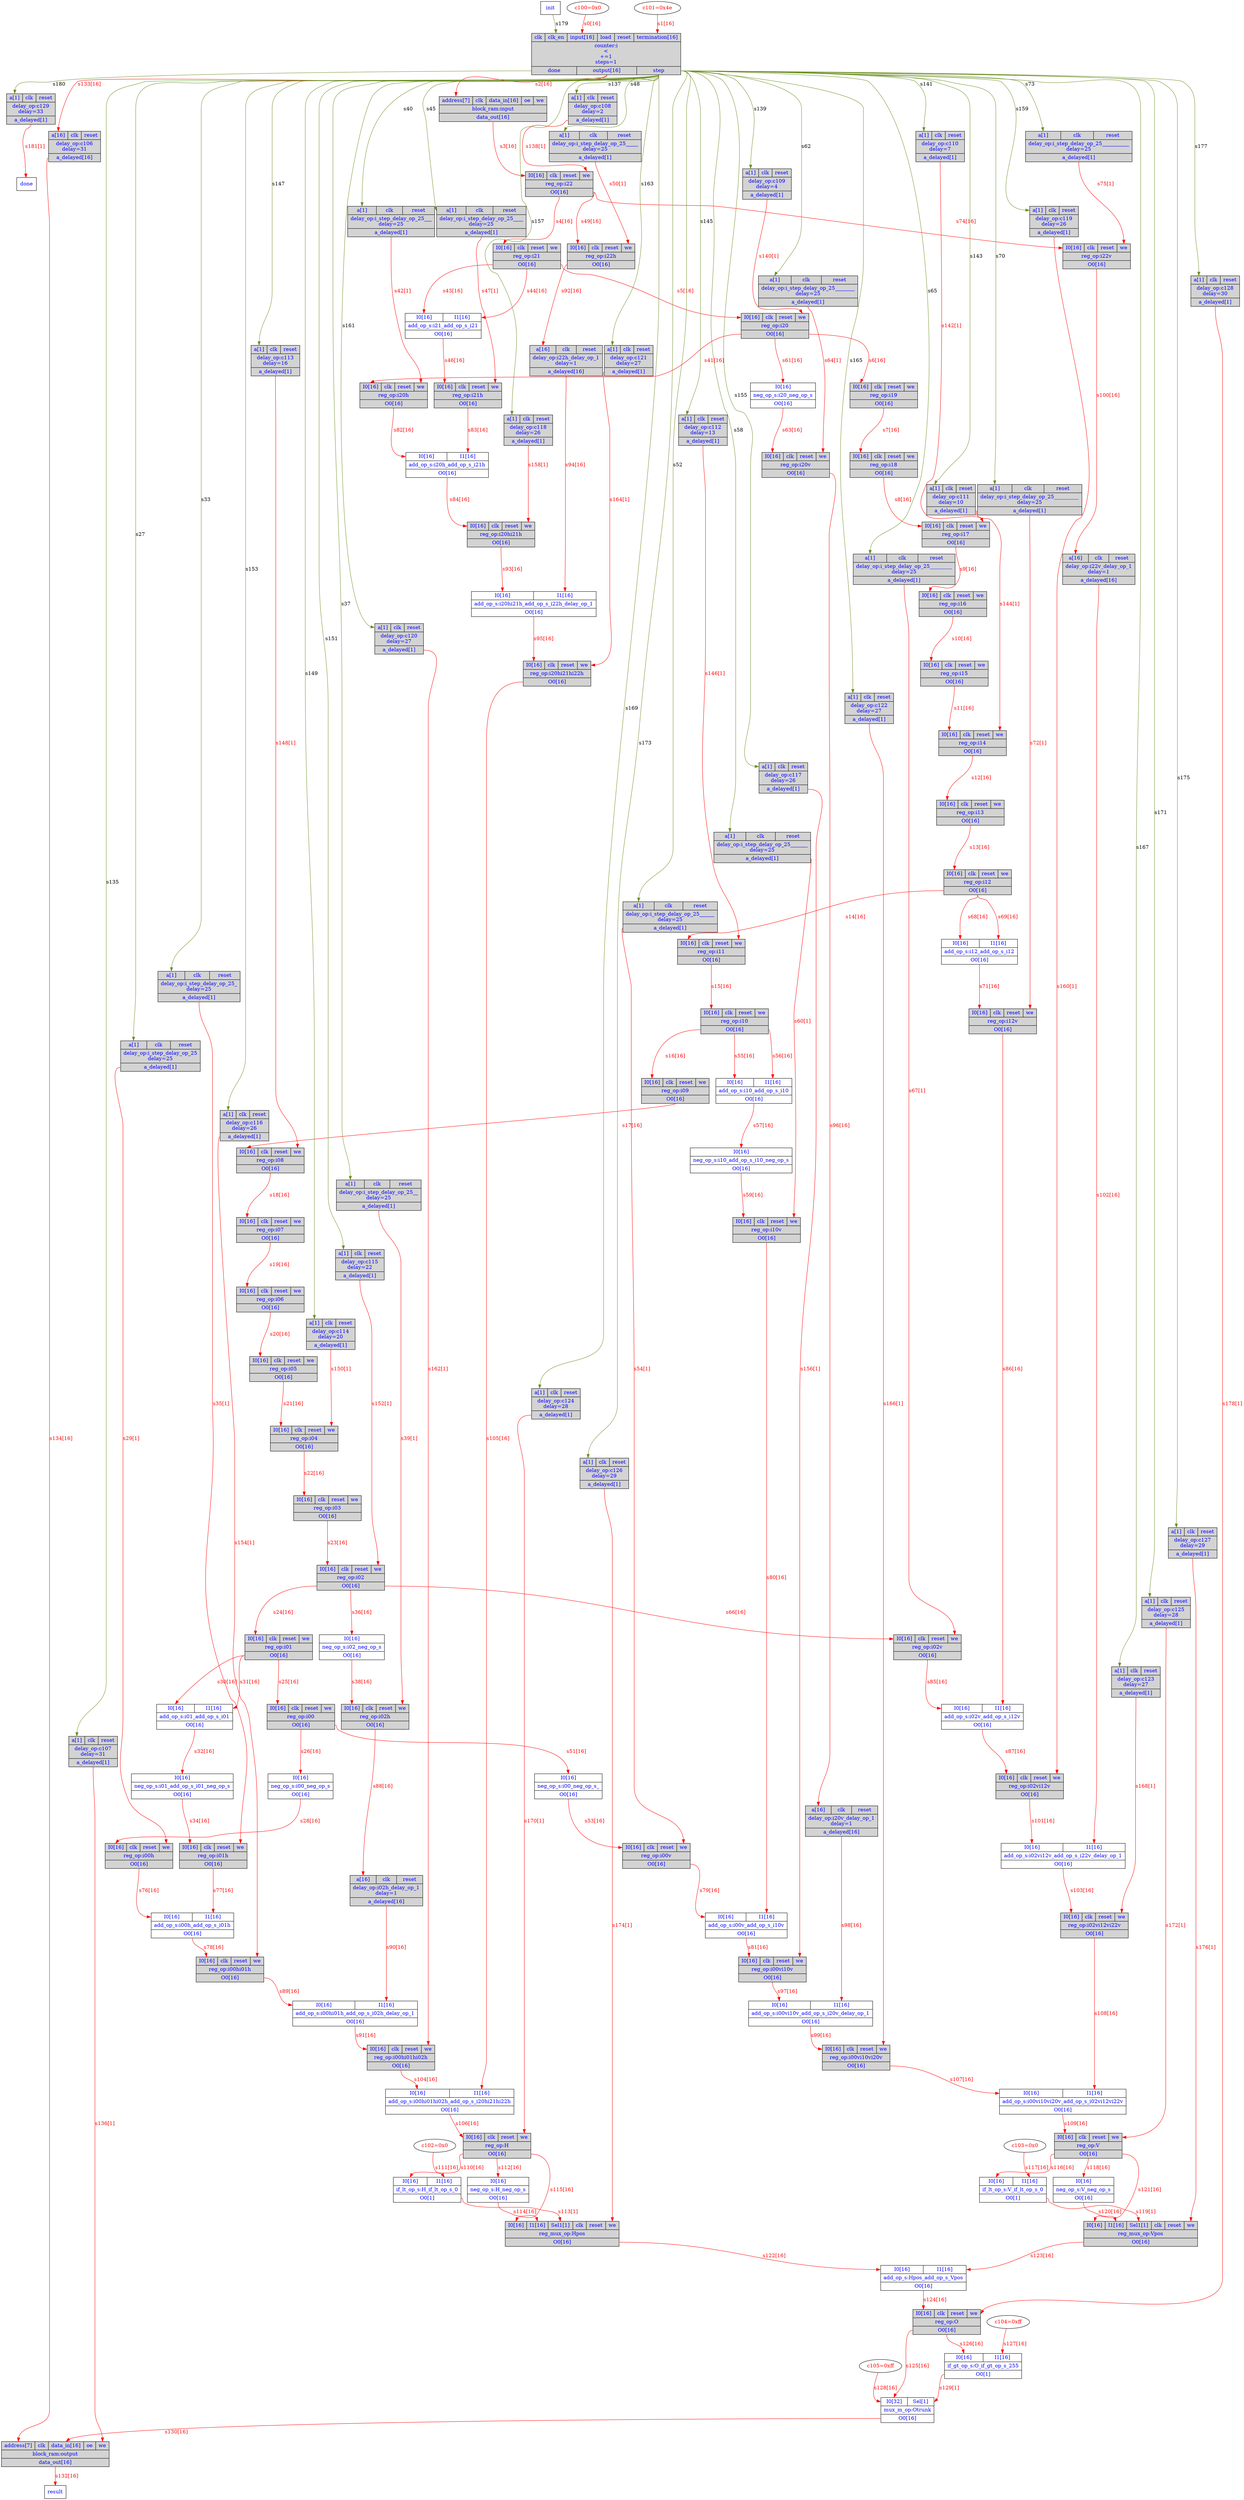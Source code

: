 digraph sobel_alt {
	// Components (Nodes)
	"result" [shape=msquare fontcolor=blue label="result"];
	"c100" [fontcolor=red label="c100=0x0"];
	"i21h" [shape=record, fontcolor=blue, style="filled", fillcolor="lightgray", label="{{<I0>I0[16]|<clk>clk|<reset>reset|<we>we}|reg_op:i21h|{<O0>O0[16]}}"];
	"H_if_lt_op_s_0" [shape=record, fontcolor=blue, label="{{<I0>I0[16]|<I1>I1[16]}|if_lt_op_s:H_if_lt_op_s_0|{<O0>O0[1]}}"];
	"i18" [shape=record, fontcolor=blue, style="filled", fillcolor="lightgray", label="{{<I0>I0[16]|<clk>clk|<reset>reset|<we>we}|reg_op:i18|{<O0>O0[16]}}"];
	"i22v_delay_op_1" [shape=record, fontcolor=blue, style="filled", fillcolor="lightgray", label="{{<a>a[16]|<clk>clk|<reset>reset}|delay_op:i22v_delay_op_1\ndelay=1|{<a_delayed>a_delayed[16]}}"];
	"c119" [shape=record, fontcolor=blue, style="filled", fillcolor="lightgray", label="{{<a>a[1]|<clk>clk|<reset>reset}|delay_op:c119\ndelay=26|{<a_delayed>a_delayed[1]}}"];
	"c104" [fontcolor=red label="c104=0xff"];
	"i00h" [shape=record, fontcolor=blue, style="filled", fillcolor="lightgray", label="{{<I0>I0[16]|<clk>clk|<reset>reset|<we>we}|reg_op:i00h|{<O0>O0[16]}}"];
	"i09" [shape=record, fontcolor=blue, style="filled", fillcolor="lightgray", label="{{<I0>I0[16]|<clk>clk|<reset>reset|<we>we}|reg_op:i09|{<O0>O0[16]}}"];
	"i05" [shape=record, fontcolor=blue, style="filled", fillcolor="lightgray", label="{{<I0>I0[16]|<clk>clk|<reset>reset|<we>we}|reg_op:i05|{<O0>O0[16]}}"];
	"i00_neg_op_s_" [shape=record, fontcolor=blue, label="{{<I0>I0[16]}|neg_op_s:i00_neg_op_s_|{<O0>O0[16]}}"];
	"c123" [shape=record, fontcolor=blue, style="filled", fillcolor="lightgray", label="{{<a>a[1]|<clk>clk|<reset>reset}|delay_op:c123\ndelay=27|{<a_delayed>a_delayed[1]}}"];
	"c121" [shape=record, fontcolor=blue, style="filled", fillcolor="lightgray", label="{{<a>a[1]|<clk>clk|<reset>reset}|delay_op:c121\ndelay=27|{<a_delayed>a_delayed[1]}}"];
	"c125" [shape=record, fontcolor=blue, style="filled", fillcolor="lightgray", label="{{<a>a[1]|<clk>clk|<reset>reset}|delay_op:c125\ndelay=28|{<a_delayed>a_delayed[1]}}"];
	"i02h" [shape=record, fontcolor=blue, style="filled", fillcolor="lightgray", label="{{<I0>I0[16]|<clk>clk|<reset>reset|<we>we}|reg_op:i02h|{<O0>O0[16]}}"];
	"i_step_delay_op_25_______" [shape=record, fontcolor=blue, style="filled", fillcolor="lightgray", label="{{<a>a[1]|<clk>clk|<reset>reset}|delay_op:i_step_delay_op_25_______\ndelay=25|{<a_delayed>a_delayed[1]}}"];
	"i10_add_op_s_i10" [shape=record, fontcolor=blue, label="{{<I0>I0[16]|<I1>I1[16]}|add_op_s:i10_add_op_s_i10|{<O0>O0[16]}}"];
	"i_step_delay_op_25________" [shape=record, fontcolor=blue, style="filled", fillcolor="lightgray", label="{{<a>a[1]|<clk>clk|<reset>reset}|delay_op:i_step_delay_op_25________\ndelay=25|{<a_delayed>a_delayed[1]}}"];
	"i19" [shape=record, fontcolor=blue, style="filled", fillcolor="lightgray", label="{{<I0>I0[16]|<clk>clk|<reset>reset|<we>we}|reg_op:i19|{<O0>O0[16]}}"];
	"i16" [shape=record, fontcolor=blue, style="filled", fillcolor="lightgray", label="{{<I0>I0[16]|<clk>clk|<reset>reset|<we>we}|reg_op:i16|{<O0>O0[16]}}"];
	"i00hi01hi02h_add_op_s_i20hi21hi22h" [shape=record, fontcolor=blue, label="{{<I0>I0[16]|<I1>I1[16]}|add_op_s:i00hi01hi02h_add_op_s_i20hi21hi22h|{<O0>O0[16]}}"];
	"i10v" [shape=record, fontcolor=blue, style="filled", fillcolor="lightgray", label="{{<I0>I0[16]|<clk>clk|<reset>reset|<we>we}|reg_op:i10v|{<O0>O0[16]}}"];
	"c102" [fontcolor=red label="c102=0x0"];
	"c117" [shape=record, fontcolor=blue, style="filled", fillcolor="lightgray", label="{{<a>a[1]|<clk>clk|<reset>reset}|delay_op:c117\ndelay=26|{<a_delayed>a_delayed[1]}}"];
	"i07" [shape=record, fontcolor=blue, style="filled", fillcolor="lightgray", label="{{<I0>I0[16]|<clk>clk|<reset>reset|<we>we}|reg_op:i07|{<O0>O0[16]}}"];
	"c106" [shape=record, fontcolor=blue, style="filled", fillcolor="lightgray", label="{{<a>a[16]|<clk>clk|<reset>reset}|delay_op:c106\ndelay=31|{<a_delayed>a_delayed[16]}}"];
	"i02v" [shape=record, fontcolor=blue, style="filled", fillcolor="lightgray", label="{{<I0>I0[16]|<clk>clk|<reset>reset|<we>we}|reg_op:i02v|{<O0>O0[16]}}"];
	"i22h" [shape=record, fontcolor=blue, style="filled", fillcolor="lightgray", label="{{<I0>I0[16]|<clk>clk|<reset>reset|<we>we}|reg_op:i22h|{<O0>O0[16]}}"];
	"i12v" [shape=record, fontcolor=blue, style="filled", fillcolor="lightgray", label="{{<I0>I0[16]|<clk>clk|<reset>reset|<we>we}|reg_op:i12v|{<O0>O0[16]}}"];
	"i00_neg_op_s" [shape=record, fontcolor=blue, label="{{<I0>I0[16]}|neg_op_s:i00_neg_op_s|{<O0>O0[16]}}"];
	"i22h_delay_op_1" [shape=record, fontcolor=blue, style="filled", fillcolor="lightgray", label="{{<a>a[16]|<clk>clk|<reset>reset}|delay_op:i22h_delay_op_1\ndelay=1|{<a_delayed>a_delayed[16]}}"];
	"i20v_delay_op_1" [shape=record, fontcolor=blue, style="filled", fillcolor="lightgray", label="{{<a>a[16]|<clk>clk|<reset>reset}|delay_op:i20v_delay_op_1\ndelay=1|{<a_delayed>a_delayed[16]}}"];
	"i12" [shape=record, fontcolor=blue, style="filled", fillcolor="lightgray", label="{{<I0>I0[16]|<clk>clk|<reset>reset|<we>we}|reg_op:i12|{<O0>O0[16]}}"];
	"i01h" [shape=record, fontcolor=blue, style="filled", fillcolor="lightgray", label="{{<I0>I0[16]|<clk>clk|<reset>reset|<we>we}|reg_op:i01h|{<O0>O0[16]}}"];
	"O_if_gt_op_s_255" [shape=record, fontcolor=blue, label="{{<I0>I0[16]|<I1>I1[16]}|if_gt_op_s:O_if_gt_op_s_255|{<O0>O0[1]}}"];
	"i03" [shape=record, fontcolor=blue, style="filled", fillcolor="lightgray", label="{{<I0>I0[16]|<clk>clk|<reset>reset|<we>we}|reg_op:i03|{<O0>O0[16]}}"];
	"c111" [shape=record, fontcolor=blue, style="filled", fillcolor="lightgray", label="{{<a>a[1]|<clk>clk|<reset>reset}|delay_op:c111\ndelay=10|{<a_delayed>a_delayed[1]}}"];
	"c126" [shape=record, fontcolor=blue, style="filled", fillcolor="lightgray", label="{{<a>a[1]|<clk>clk|<reset>reset}|delay_op:c126\ndelay=29|{<a_delayed>a_delayed[1]}}"];
	"i02vi12v" [shape=record, fontcolor=blue, style="filled", fillcolor="lightgray", label="{{<I0>I0[16]|<clk>clk|<reset>reset|<we>we}|reg_op:i02vi12v|{<O0>O0[16]}}"];
	"c115" [shape=record, fontcolor=blue, style="filled", fillcolor="lightgray", label="{{<a>a[1]|<clk>clk|<reset>reset}|delay_op:c115\ndelay=22|{<a_delayed>a_delayed[1]}}"];
	"i_step_delay_op_25___" [shape=record, fontcolor=blue, style="filled", fillcolor="lightgray", label="{{<a>a[1]|<clk>clk|<reset>reset}|delay_op:i_step_delay_op_25___\ndelay=25|{<a_delayed>a_delayed[1]}}"];
	"i02_neg_op_s" [shape=record, fontcolor=blue, label="{{<I0>I0[16]}|neg_op_s:i02_neg_op_s|{<O0>O0[16]}}"];
	"i01_add_op_s_i01_neg_op_s" [shape=record, fontcolor=blue, label="{{<I0>I0[16]}|neg_op_s:i01_add_op_s_i01_neg_op_s|{<O0>O0[16]}}"];
	"i_step_delay_op_25____" [shape=record, fontcolor=blue, style="filled", fillcolor="lightgray", label="{{<a>a[1]|<clk>clk|<reset>reset}|delay_op:i_step_delay_op_25____\ndelay=25|{<a_delayed>a_delayed[1]}}"];
	"i00hi01h" [shape=record, fontcolor=blue, style="filled", fillcolor="lightgray", label="{{<I0>I0[16]|<clk>clk|<reset>reset|<we>we}|reg_op:i00hi01h|{<O0>O0[16]}}"];
	"input" [shape=record, fontcolor=blue, style="filled", fillcolor="lightgray", label="{{<address>address[7]|<clk>clk|<data_in>data_in[16]|<oe>oe|<we>we}|block_ram:input|{<data_out>data_out[16]}}"];
	"i21" [shape=record, fontcolor=blue, style="filled", fillcolor="lightgray", label="{{<I0>I0[16]|<clk>clk|<reset>reset|<we>we}|reg_op:i21|{<O0>O0[16]}}"];
	"done" [shape=msquare fontcolor=blue label="done"];
	"H_neg_op_s" [shape=record, fontcolor=blue, label="{{<I0>I0[16]}|neg_op_s:H_neg_op_s|{<O0>O0[16]}}"];
	"V_if_lt_op_s_0" [shape=record, fontcolor=blue, label="{{<I0>I0[16]|<I1>I1[16]}|if_lt_op_s:V_if_lt_op_s_0|{<O0>O0[1]}}"];
	"c109" [shape=record, fontcolor=blue, style="filled", fillcolor="lightgray", label="{{<a>a[1]|<clk>clk|<reset>reset}|delay_op:c109\ndelay=4|{<a_delayed>a_delayed[1]}}"];
	"i13" [shape=record, fontcolor=blue, style="filled", fillcolor="lightgray", label="{{<I0>I0[16]|<clk>clk|<reset>reset|<we>we}|reg_op:i13|{<O0>O0[16]}}"];
	"i10" [shape=record, fontcolor=blue, style="filled", fillcolor="lightgray", label="{{<I0>I0[16]|<clk>clk|<reset>reset|<we>we}|reg_op:i10|{<O0>O0[16]}}"];
	"Vpos" [shape=record, fontcolor=blue, style="filled", fillcolor="lightgray", label="{{<I0>I0[16]|<I1>I1[16]|<Sel1>Sel1[1]|<clk>clk|<reset>reset|<we>we}|reg_mux_op:Vpos|{<O0>O0[16]}}"];
	"c128" [shape=record, fontcolor=blue, style="filled", fillcolor="lightgray", label="{{<a>a[1]|<clk>clk|<reset>reset}|delay_op:c128\ndelay=30|{<a_delayed>a_delayed[1]}}"];
	"c113" [shape=record, fontcolor=blue, style="filled", fillcolor="lightgray", label="{{<a>a[1]|<clk>clk|<reset>reset}|delay_op:c113\ndelay=16|{<a_delayed>a_delayed[1]}}"];
	"i_step_delay_op_25" [shape=record, fontcolor=blue, style="filled", fillcolor="lightgray", label="{{<a>a[1]|<clk>clk|<reset>reset}|delay_op:i_step_delay_op_25\ndelay=25|{<a_delayed>a_delayed[1]}}"];
	"i22v" [shape=record, fontcolor=blue, style="filled", fillcolor="lightgray", label="{{<I0>I0[16]|<clk>clk|<reset>reset|<we>we}|reg_op:i22v|{<O0>O0[16]}}"];
	"i01" [shape=record, fontcolor=blue, style="filled", fillcolor="lightgray", label="{{<I0>I0[16]|<clk>clk|<reset>reset|<we>we}|reg_op:i01|{<O0>O0[16]}}"];
	"i_step_delay_op_25__________" [shape=record, fontcolor=blue, style="filled", fillcolor="lightgray", label="{{<a>a[1]|<clk>clk|<reset>reset}|delay_op:i_step_delay_op_25__________\ndelay=25|{<a_delayed>a_delayed[1]}}"];
	"i15" [shape=record, fontcolor=blue, style="filled", fillcolor="lightgray", label="{{<I0>I0[16]|<clk>clk|<reset>reset|<we>we}|reg_op:i15|{<O0>O0[16]}}"];
	"i20h_add_op_s_i21h" [shape=record, fontcolor=blue, label="{{<I0>I0[16]|<I1>I1[16]}|add_op_s:i20h_add_op_s_i21h|{<O0>O0[16]}}"];
	"i00h_add_op_s_i01h" [shape=record, fontcolor=blue, label="{{<I0>I0[16]|<I1>I1[16]}|add_op_s:i00h_add_op_s_i01h|{<O0>O0[16]}}"];
	"i02h_delay_op_1" [shape=record, fontcolor=blue, style="filled", fillcolor="lightgray", label="{{<a>a[16]|<clk>clk|<reset>reset}|delay_op:i02h_delay_op_1\ndelay=1|{<a_delayed>a_delayed[16]}}"];
	"i_step_delay_op_25_____" [shape=record, fontcolor=blue, style="filled", fillcolor="lightgray", label="{{<a>a[1]|<clk>clk|<reset>reset}|delay_op:i_step_delay_op_25_____\ndelay=25|{<a_delayed>a_delayed[1]}}"];
	"c122" [shape=record, fontcolor=blue, style="filled", fillcolor="lightgray", label="{{<a>a[1]|<clk>clk|<reset>reset}|delay_op:c122\ndelay=27|{<a_delayed>a_delayed[1]}}"];
	"i22" [shape=record, fontcolor=blue, style="filled", fillcolor="lightgray", label="{{<I0>I0[16]|<clk>clk|<reset>reset|<we>we}|reg_op:i22|{<O0>O0[16]}}"];
	"i" [shape=record, fontcolor=blue, style="filled", fillcolor="lightgray", label="{{<clk>clk|<clk_en>clk_en|<input>input[16]|<load>load|<reset>reset|<termination>termination[16]}|counter:i\n\<\n+=1\nsteps=1|{<done>done|<output>output[16]|<step>step}}"];
	"c118" [shape=record, fontcolor=blue, style="filled", fillcolor="lightgray", label="{{<a>a[1]|<clk>clk|<reset>reset}|delay_op:c118\ndelay=26|{<a_delayed>a_delayed[1]}}"];
	"c107" [shape=record, fontcolor=blue, style="filled", fillcolor="lightgray", label="{{<a>a[1]|<clk>clk|<reset>reset}|delay_op:c107\ndelay=31|{<a_delayed>a_delayed[1]}}"];
	"i20h" [shape=record, fontcolor=blue, style="filled", fillcolor="lightgray", label="{{<I0>I0[16]|<clk>clk|<reset>reset|<we>we}|reg_op:i20h|{<O0>O0[16]}}"];
	"c103" [fontcolor=red label="c103=0x0"];
	"i06" [shape=record, fontcolor=blue, style="filled", fillcolor="lightgray", label="{{<I0>I0[16]|<clk>clk|<reset>reset|<we>we}|reg_op:i06|{<O0>O0[16]}}"];
	"output" [shape=record, fontcolor=blue, style="filled", fillcolor="lightgray", label="{{<address>address[7]|<clk>clk|<data_in>data_in[16]|<oe>oe|<we>we}|block_ram:output|{<data_out>data_out[16]}}"];
	"i02vi12v_add_op_s_i22v_delay_op_1" [shape=record, fontcolor=blue, label="{{<I0>I0[16]|<I1>I1[16]}|add_op_s:i02vi12v_add_op_s_i22v_delay_op_1|{<O0>O0[16]}}"];
	"i00vi10v_add_op_s_i20v_delay_op_1" [shape=record, fontcolor=blue, label="{{<I0>I0[16]|<I1>I1[16]}|add_op_s:i00vi10v_add_op_s_i20v_delay_op_1|{<O0>O0[16]}}"];
	"i00vi10vi20v_add_op_s_i02vi12vi22v" [shape=record, fontcolor=blue, label="{{<I0>I0[16]|<I1>I1[16]}|add_op_s:i00vi10vi20v_add_op_s_i02vi12vi22v|{<O0>O0[16]}}"];
	"i20hi21h_add_op_s_i22h_delay_op_1" [shape=record, fontcolor=blue, label="{{<I0>I0[16]|<I1>I1[16]}|add_op_s:i20hi21h_add_op_s_i22h_delay_op_1|{<O0>O0[16]}}"];
	"c120" [shape=record, fontcolor=blue, style="filled", fillcolor="lightgray", label="{{<a>a[1]|<clk>clk|<reset>reset}|delay_op:c120\ndelay=27|{<a_delayed>a_delayed[1]}}"];
	"i00vi10vi20v" [shape=record, fontcolor=blue, style="filled", fillcolor="lightgray", label="{{<I0>I0[16]|<clk>clk|<reset>reset|<we>we}|reg_op:i00vi10vi20v|{<O0>O0[16]}}"];
	"c124" [shape=record, fontcolor=blue, style="filled", fillcolor="lightgray", label="{{<a>a[1]|<clk>clk|<reset>reset}|delay_op:c124\ndelay=28|{<a_delayed>a_delayed[1]}}"];
	"i08" [shape=record, fontcolor=blue, style="filled", fillcolor="lightgray", label="{{<I0>I0[16]|<clk>clk|<reset>reset|<we>we}|reg_op:i08|{<O0>O0[16]}}"];
	"i04" [shape=record, fontcolor=blue, style="filled", fillcolor="lightgray", label="{{<I0>I0[16]|<clk>clk|<reset>reset|<we>we}|reg_op:i04|{<O0>O0[16]}}"];
	"c105" [fontcolor=red label="c105=0xff"];
	"i20hi21h" [shape=record, fontcolor=blue, style="filled", fillcolor="lightgray", label="{{<I0>I0[16]|<clk>clk|<reset>reset|<we>we}|reg_op:i20hi21h|{<O0>O0[16]}}"];
	"Otrunk" [shape=record, fontcolor=blue, label="{{<I0>I0[32]|<Sel>Sel[1]}|mux_m_op:Otrunk|{<O0>O0[16]}}"];
	"O" [shape=record, fontcolor=blue, style="filled", fillcolor="lightgray", label="{{<I0>I0[16]|<clk>clk|<reset>reset|<we>we}|reg_op:O|{<O0>O0[16]}}"];
	"i17" [shape=record, fontcolor=blue, style="filled", fillcolor="lightgray", label="{{<I0>I0[16]|<clk>clk|<reset>reset|<we>we}|reg_op:i17|{<O0>O0[16]}}"];
	"H" [shape=record, fontcolor=blue, style="filled", fillcolor="lightgray", label="{{<I0>I0[16]|<clk>clk|<reset>reset|<we>we}|reg_op:H|{<O0>O0[16]}}"];
	"c101" [fontcolor=red label="c101=0x4e"];
	"i_step_delay_op_25______" [shape=record, fontcolor=blue, style="filled", fillcolor="lightgray", label="{{<a>a[1]|<clk>clk|<reset>reset}|delay_op:i_step_delay_op_25______\ndelay=25|{<a_delayed>a_delayed[1]}}"];
	"i_step_delay_op_25_________" [shape=record, fontcolor=blue, style="filled", fillcolor="lightgray", label="{{<a>a[1]|<clk>clk|<reset>reset}|delay_op:i_step_delay_op_25_________\ndelay=25|{<a_delayed>a_delayed[1]}}"];
	"i10_add_op_s_i10_neg_op_s" [shape=record, fontcolor=blue, label="{{<I0>I0[16]}|neg_op_s:i10_add_op_s_i10_neg_op_s|{<O0>O0[16]}}"];
	"i20_neg_op_s" [shape=record, fontcolor=blue, label="{{<I0>I0[16]}|neg_op_s:i20_neg_op_s|{<O0>O0[16]}}"];
	"i_step_delay_op_25__" [shape=record, fontcolor=blue, style="filled", fillcolor="lightgray", label="{{<a>a[1]|<clk>clk|<reset>reset}|delay_op:i_step_delay_op_25__\ndelay=25|{<a_delayed>a_delayed[1]}}"];
	"i00" [shape=record, fontcolor=blue, style="filled", fillcolor="lightgray", label="{{<I0>I0[16]|<clk>clk|<reset>reset|<we>we}|reg_op:i00|{<O0>O0[16]}}"];
	"i02vi12vi22v" [shape=record, fontcolor=blue, style="filled", fillcolor="lightgray", label="{{<I0>I0[16]|<clk>clk|<reset>reset|<we>we}|reg_op:i02vi12vi22v|{<O0>O0[16]}}"];
	"c129" [shape=record, fontcolor=blue, style="filled", fillcolor="lightgray", label="{{<a>a[1]|<clk>clk|<reset>reset}|delay_op:c129\ndelay=33|{<a_delayed>a_delayed[1]}}"];
	"c114" [shape=record, fontcolor=blue, style="filled", fillcolor="lightgray", label="{{<a>a[1]|<clk>clk|<reset>reset}|delay_op:c114\ndelay=20|{<a_delayed>a_delayed[1]}}"];
	"i01_add_op_s_i01" [shape=record, fontcolor=blue, label="{{<I0>I0[16]|<I1>I1[16]}|add_op_s:i01_add_op_s_i01|{<O0>O0[16]}}"];
	"i20v" [shape=record, fontcolor=blue, style="filled", fillcolor="lightgray", label="{{<I0>I0[16]|<clk>clk|<reset>reset|<we>we}|reg_op:i20v|{<O0>O0[16]}}"];
	"i14" [shape=record, fontcolor=blue, style="filled", fillcolor="lightgray", label="{{<I0>I0[16]|<clk>clk|<reset>reset|<we>we}|reg_op:i14|{<O0>O0[16]}}"];
	"i00vi10v" [shape=record, fontcolor=blue, style="filled", fillcolor="lightgray", label="{{<I0>I0[16]|<clk>clk|<reset>reset|<we>we}|reg_op:i00vi10v|{<O0>O0[16]}}"];
	"c110" [shape=record, fontcolor=blue, style="filled", fillcolor="lightgray", label="{{<a>a[1]|<clk>clk|<reset>reset}|delay_op:c110\ndelay=7|{<a_delayed>a_delayed[1]}}"];
	"c108" [shape=record, fontcolor=blue, style="filled", fillcolor="lightgray", label="{{<a>a[1]|<clk>clk|<reset>reset}|delay_op:c108\ndelay=2|{<a_delayed>a_delayed[1]}}"];
	"i11" [shape=record, fontcolor=blue, style="filled", fillcolor="lightgray", label="{{<I0>I0[16]|<clk>clk|<reset>reset|<we>we}|reg_op:i11|{<O0>O0[16]}}"];
	"i00v_add_op_s_i10v" [shape=record, fontcolor=blue, label="{{<I0>I0[16]|<I1>I1[16]}|add_op_s:i00v_add_op_s_i10v|{<O0>O0[16]}}"];
	"i_step_delay_op_25___________" [shape=record, fontcolor=blue, style="filled", fillcolor="lightgray", label="{{<a>a[1]|<clk>clk|<reset>reset}|delay_op:i_step_delay_op_25___________\ndelay=25|{<a_delayed>a_delayed[1]}}"];
	"i00hi01h_add_op_s_i02h_delay_op_1" [shape=record, fontcolor=blue, label="{{<I0>I0[16]|<I1>I1[16]}|add_op_s:i00hi01h_add_op_s_i02h_delay_op_1|{<O0>O0[16]}}"];
	"i02v_add_op_s_i12v" [shape=record, fontcolor=blue, label="{{<I0>I0[16]|<I1>I1[16]}|add_op_s:i02v_add_op_s_i12v|{<O0>O0[16]}}"];
	"i12_add_op_s_i12" [shape=record, fontcolor=blue, label="{{<I0>I0[16]|<I1>I1[16]}|add_op_s:i12_add_op_s_i12|{<O0>O0[16]}}"];
	"i21_add_op_s_i21" [shape=record, fontcolor=blue, label="{{<I0>I0[16]|<I1>I1[16]}|add_op_s:i21_add_op_s_i21|{<O0>O0[16]}}"];
	"i_step_delay_op_25_" [shape=record, fontcolor=blue, style="filled", fillcolor="lightgray", label="{{<a>a[1]|<clk>clk|<reset>reset}|delay_op:i_step_delay_op_25_\ndelay=25|{<a_delayed>a_delayed[1]}}"];
	"c127" [shape=record, fontcolor=blue, style="filled", fillcolor="lightgray", label="{{<a>a[1]|<clk>clk|<reset>reset}|delay_op:c127\ndelay=29|{<a_delayed>a_delayed[1]}}"];
	"i02" [shape=record, fontcolor=blue, style="filled", fillcolor="lightgray", label="{{<I0>I0[16]|<clk>clk|<reset>reset|<we>we}|reg_op:i02|{<O0>O0[16]}}"];
	"c116" [shape=record, fontcolor=blue, style="filled", fillcolor="lightgray", label="{{<a>a[1]|<clk>clk|<reset>reset}|delay_op:c116\ndelay=26|{<a_delayed>a_delayed[1]}}"];
	"c112" [shape=record, fontcolor=blue, style="filled", fillcolor="lightgray", label="{{<a>a[1]|<clk>clk|<reset>reset}|delay_op:c112\ndelay=13|{<a_delayed>a_delayed[1]}}"];
	"i20hi21hi22h" [shape=record, fontcolor=blue, style="filled", fillcolor="lightgray", label="{{<I0>I0[16]|<clk>clk|<reset>reset|<we>we}|reg_op:i20hi21hi22h|{<O0>O0[16]}}"];
	"i00v" [shape=record, fontcolor=blue, style="filled", fillcolor="lightgray", label="{{<I0>I0[16]|<clk>clk|<reset>reset|<we>we}|reg_op:i00v|{<O0>O0[16]}}"];
	"Hpos_add_op_s_Vpos" [shape=record, fontcolor=blue, label="{{<I0>I0[16]|<I1>I1[16]}|add_op_s:Hpos_add_op_s_Vpos|{<O0>O0[16]}}"];
	"V_neg_op_s" [shape=record, fontcolor=blue, label="{{<I0>I0[16]}|neg_op_s:V_neg_op_s|{<O0>O0[16]}}"];
	"Hpos" [shape=record, fontcolor=blue, style="filled", fillcolor="lightgray", label="{{<I0>I0[16]|<I1>I1[16]|<Sel1>Sel1[1]|<clk>clk|<reset>reset|<we>we}|reg_mux_op:Hpos|{<O0>O0[16]}}"];
	"V" [shape=record, fontcolor=blue, style="filled", fillcolor="lightgray", label="{{<I0>I0[16]|<clk>clk|<reset>reset|<we>we}|reg_op:V|{<O0>O0[16]}}"];
	"i00hi01hi02h" [shape=record, fontcolor=blue, style="filled", fillcolor="lightgray", label="{{<I0>I0[16]|<clk>clk|<reset>reset|<we>we}|reg_op:i00hi01hi02h|{<O0>O0[16]}}"];
	"i20" [shape=record, fontcolor=blue, style="filled", fillcolor="lightgray", label="{{<I0>I0[16]|<clk>clk|<reset>reset|<we>we}|reg_op:i20|{<O0>O0[16]}}"];
	"init" [shape=msquare fontcolor=blue label="init"];

	// Signals (Edges)
	"c126":a_delayed -> "Hpos":we [label="s174[1]" color=red fontcolor=red];
	"c100" -> "i":input [label="s0[16]" color=red fontcolor=red];
	"i":step -> "c119":a [label="s159" color=olivedrab];
	"i22v":O0 -> "i22v_delay_op_1":a [label="s100[16]" color=red fontcolor=red];
	"i15":O0 -> "i14":I0 [label="s11[16]" color=red fontcolor=red];
	"i00hi01h":O0 -> "i00hi01h_add_op_s_i02h_delay_op_1":I0 [label="s89[16]" color=red fontcolor=red];
	"i11":O0 -> "i10":I0 [label="s15[16]" color=red fontcolor=red];
	"i02v":O0 -> "i02v_add_op_s_i12v":I0 [label="s85[16]" color=red fontcolor=red];
	"V_if_lt_op_s_0":O0 -> "Vpos":Sel1 [label="s119[1]" color=red fontcolor=red];
	"i00hi01hi02h":O0 -> "i00hi01hi02h_add_op_s_i20hi21hi22h":I0 [label="s104[16]" color=red fontcolor=red];
	"c128":a_delayed -> "O":we [label="s178[1]" color=red fontcolor=red];
	"i":step -> "i_step_delay_op_25____":a [label="s45" color=olivedrab];
	"i01":O0 -> "i01_add_op_s_i01":I0 [label="s30[16]" color=red fontcolor=red];
	"i01_add_op_s_i01_neg_op_s":O0 -> "i01h":I0 [label="s34[16]" color=red fontcolor=red];
	"i_step_delay_op_25________":a_delayed -> "i20v":we [label="s64[1]" color=red fontcolor=red];
	"Vpos":O0 -> "Hpos_add_op_s_Vpos":I1 [label="s123[16]" color=red fontcolor=red];
	"V":O0 -> "Vpos":I0 [label="s121[16]" color=red fontcolor=red];
	"O":O0 -> "Otrunk":I0 [label="s125[16]" color=red fontcolor=red];
	"i17":O0 -> "i16":I0 [label="s9[16]" color=red fontcolor=red];
	"i":step -> "c117":a [label="s155" color=olivedrab];
	"i":step -> "c116":a [label="s153" color=olivedrab];
	"i12":O0 -> "i12_add_op_s_i12":I0 [label="s68[16]" color=red fontcolor=red];
	"i02":O0 -> "i02v":I0 [label="s66[16]" color=red fontcolor=red];
	"i":step -> "i_step_delay_op_25__________":a [label="s70" color=olivedrab];
	"i13":O0 -> "i12":I0 [label="s13[16]" color=red fontcolor=red];
	"i":step -> "c118":a [label="s157" color=olivedrab];
	"i09":O0 -> "i08":I0 [label="s17[16]" color=red fontcolor=red];
	"c125":a_delayed -> "V":we [label="s172[1]" color=red fontcolor=red];
	"i02v_add_op_s_i12v":O0 -> "i02vi12v":I0 [label="s87[16]" color=red fontcolor=red];
	"i":step -> "c120":a [label="s161" color=olivedrab];
	"i00_neg_op_s":O0 -> "i00h":I0 [label="s28[16]" color=red fontcolor=red];
	"i22v_delay_op_1":a_delayed -> "i02vi12v_add_op_s_i22v_delay_op_1":I1 [label="s102[16]" color=red fontcolor=red];
	"c103" -> "V_if_lt_op_s_0":I1 [label="s117[16]" color=red fontcolor=red];
	"i01_add_op_s_i01":O0 -> "i01_add_op_s_i01_neg_op_s":I0 [label="s32[16]" color=red fontcolor=red];
	"c127":a_delayed -> "Vpos":we [label="s176[1]" color=red fontcolor=red];
	"i00hi01hi02h_add_op_s_i20hi21hi22h":O0 -> "H":I0 [label="s106[16]" color=red fontcolor=red];
	"i00":O0 -> "i00_neg_op_s_":I0 [label="s51[16]" color=red fontcolor=red];
	"i22":O0 -> "i22h":I0 [label="s49[16]" color=red fontcolor=red];
	"i_step_delay_op_25____":a_delayed -> "i21h":we [label="s47[1]" color=red fontcolor=red];
	"i00_neg_op_s_":O0 -> "i00v":I0 [label="s53[16]" color=red fontcolor=red];
	"c107":a_delayed -> "output":we [label="s136[1]" color=red fontcolor=red];
	"c108":a_delayed -> "i22":we [label="s138[1]" color=red fontcolor=red];
	"c109":a_delayed -> "i20":we [label="s140[1]" color=red fontcolor=red];
	"c110":a_delayed -> "i17":we [label="s142[1]" color=red fontcolor=red];
	"i00v_add_op_s_i10v":O0 -> "i00vi10v":I0 [label="s81[16]" color=red fontcolor=red];
	"i21h":O0 -> "i20h_add_op_s_i21h":I1 [label="s83[16]" color=red fontcolor=red];
	"i04":O0 -> "i03":I0 [label="s22[16]" color=red fontcolor=red];
	"i00":O0 -> "i00_neg_op_s":I0 [label="s26[16]" color=red fontcolor=red];
	"i20v":O0 -> "i20v_delay_op_1":a [label="s96[16]" color=red fontcolor=red];
	"c129":a_delayed -> "done" [label="s181[1]" color=red fontcolor=red];
	"c124":a_delayed -> "H":we [label="s170[1]" color=red fontcolor=red];
	"i":step -> "i_step_delay_op_25__":a [label="s37" color=olivedrab];
	"c102" -> "H_if_lt_op_s_0":I1 [label="s111[16]" color=red fontcolor=red];
	"O":O0 -> "O_if_gt_op_s_255":I0 [label="s126[16]" color=red fontcolor=red];
	"i20":O0 -> "i20h":I0 [label="s41[16]" color=red fontcolor=red];
	"H":O0 -> "Hpos":I0 [label="s115[16]" color=red fontcolor=red];
	"i_step_delay_op_25_______":a_delayed -> "i10v":we [label="s60[1]" color=red fontcolor=red];
	"i":step -> "i_step_delay_op_25_______":a [label="s58" color=olivedrab];
	"i10":O0 -> "i10_add_op_s_i10":I1 [label="s56[16]" color=red fontcolor=red];
	"i":step -> "i_step_delay_op_25________":a [label="s62" color=olivedrab];
	"i":step -> "c112":a [label="s145" color=olivedrab];
	"i":step -> "c113":a [label="s147" color=olivedrab];
	"i19":O0 -> "i18":I0 [label="s7[16]" color=red fontcolor=red];
	"i21":O0 -> "i20":I0 [label="s5[16]" color=red fontcolor=red];
	"input":data_out -> "i22":I0 [label="s3[16]" color=red fontcolor=red];
	"c101" -> "i":termination [label="s1[16]" color=red fontcolor=red];
	"i":step -> "c115":a [label="s151" color=olivedrab];
	"i":step -> "c114":a [label="s149" color=olivedrab];
	"i02h_delay_op_1":a_delayed -> "i00hi01h_add_op_s_i02h_delay_op_1":I1 [label="s90[16]" color=red fontcolor=red];
	"i22h":O0 -> "i22h_delay_op_1":a [label="s92[16]" color=red fontcolor=red];
	"c123":a_delayed -> "i02vi12vi22v":we [label="s168[1]" color=red fontcolor=red];
	"i00vi10vi20v_add_op_s_i02vi12vi22v":O0 -> "V":I0 [label="s109[16]" color=red fontcolor=red];
	"i20v_delay_op_1":a_delayed -> "i00vi10v_add_op_s_i20v_delay_op_1":I1 [label="s98[16]" color=red fontcolor=red];
	"i06":O0 -> "i05":I0 [label="s20[16]" color=red fontcolor=red];
	"i02":O0 -> "i01":I0 [label="s24[16]" color=red fontcolor=red];
	"i22h_delay_op_1":a_delayed -> "i20hi21h_add_op_s_i22h_delay_op_1":I1 [label="s94[16]" color=red fontcolor=red];
	"c105" -> "Otrunk":I0 [label="s128[16]" color=red fontcolor=red];
	"H_if_lt_op_s_0":O0 -> "Hpos":Sel1 [label="s113[1]" color=red fontcolor=red];
	"i_step_delay_op_25______":a_delayed -> "i00v":we [label="s54[1]" color=red fontcolor=red];
	"i21":O0 -> "i21_add_op_s_i21":I0 [label="s43[16]" color=red fontcolor=red];
	"i_step_delay_op_25__":a_delayed -> "i02h":we [label="s39[1]" color=red fontcolor=red];
	"i":step -> "i_step_delay_op_25___________":a [label="s73" color=olivedrab];
	"output":data_out -> "result" [label="s132[16]" color=red fontcolor=red];
	"Otrunk":O0 -> "output":data_in [label="s130[16]" color=red fontcolor=red];
	"c106":a_delayed -> "output":address [label="s134[16]" color=red fontcolor=red];
	"i08":O0 -> "i07":I0 [label="s18[16]" color=red fontcolor=red];
	"c121":a_delayed -> "i20hi21hi22h":we [label="s164[1]" color=red fontcolor=red];
	"c120":a_delayed -> "i00hi01hi02h":we [label="s162[1]" color=red fontcolor=red];
	"i01h":O0 -> "i00h_add_op_s_i01h":I1 [label="s77[16]" color=red fontcolor=red];
	"i_step_delay_op_25___________":a_delayed -> "i22v":we [label="s75[1]" color=red fontcolor=red];
	"c122":a_delayed -> "i00vi10vi20v":we [label="s166[1]" color=red fontcolor=red];
	"i00v":O0 -> "i00v_add_op_s_i10v":I0 [label="s79[16]" color=red fontcolor=red];
	"i":step -> "c108":a [label="s137" color=olivedrab];
	"i20_neg_op_s":O0 -> "i20v":I0 [label="s63[16]" color=red fontcolor=red];
	"Hpos":O0 -> "Hpos_add_op_s_Vpos":I0 [label="s122[16]" color=red fontcolor=red];
	"i":step -> "i_step_delay_op_25______":a [label="s52" color=olivedrab];
	"i":step -> "i_step_delay_op_25_____":a [label="s48" color=olivedrab];
	"V":O0 -> "V_neg_op_s":I0 [label="s118[16]" color=red fontcolor=red];
	"i":step -> "c128":a [label="s177" color=olivedrab];
	"i00vi10vi20v":O0 -> "i00vi10vi20v_add_op_s_i02vi12vi22v":I0 [label="s107[16]" color=red fontcolor=red];
	"i_step_delay_op_25":a_delayed -> "i00h":we [label="s29[1]" color=red fontcolor=red];
	"i02vi12v_add_op_s_i22v_delay_op_1":O0 -> "i02vi12vi22v":I0 [label="s103[16]" color=red fontcolor=red];
	"i":step -> "i_step_delay_op_25_":a [label="s33" color=olivedrab];
	"i":step -> "c126":a [label="s173" color=olivedrab];
	"i":step -> "i_step_delay_op_25":a [label="s27" color=olivedrab];
	"i":step -> "c125":a [label="s171" color=olivedrab];
	"i12v":O0 -> "i02v_add_op_s_i12v":I1 [label="s86[16]" color=red fontcolor=red];
	"i20h_add_op_s_i21h":O0 -> "i20hi21h":I0 [label="s84[16]" color=red fontcolor=red];
	"i":step -> "c127":a [label="s175" color=olivedrab];
	"i02h":O0 -> "i02h_delay_op_1":a [label="s88[16]" color=red fontcolor=red];
	"i":step -> "c111":a [label="s143" color=olivedrab];
	"i20h":O0 -> "i20h_add_op_s_i21h":I0 [label="s82[16]" color=red fontcolor=red];
	"i":step -> "c110":a [label="s141" color=olivedrab];
	"i":step -> "c109":a [label="s139" color=olivedrab];
	"V_neg_op_s":O0 -> "Vpos":I1 [label="s120[16]" color=red fontcolor=red];
	"i":step -> "c107":a [label="s135" color=olivedrab];
	"i_step_delay_op_25_____":a_delayed -> "i22h":we [label="s50[1]" color=red fontcolor=red];
	"Hpos_add_op_s_Vpos":O0 -> "O":I0 [label="s124[16]" color=red fontcolor=red];
	"i01":O0 -> "i01_add_op_s_i01":I1 [label="s31[16]" color=red fontcolor=red];
	"i_step_delay_op_25_":a_delayed -> "i01h":we [label="s35[1]" color=red fontcolor=red];
	"i20hi21hi22h":O0 -> "i00hi01hi02h_add_op_s_i20hi21hi22h":I1 [label="s105[16]" color=red fontcolor=red];
	"init" -> "i":clk_en [label="s179" color=olivedrab];
	"i21_add_op_s_i21":O0 -> "i21h":I0 [label="s46[16]" color=red fontcolor=red];
	"i12":O0 -> "i11":I0 [label="s14[16]" color=red fontcolor=red];
	"i16":O0 -> "i15":I0 [label="s10[16]" color=red fontcolor=red];
	"i10":O0 -> "i09":I0 [label="s16[16]" color=red fontcolor=red];
	"i14":O0 -> "i13":I0 [label="s12[16]" color=red fontcolor=red];
	"c118":a_delayed -> "i20hi21h":we [label="s158[1]" color=red fontcolor=red];
	"c119":a_delayed -> "i02vi12v":we [label="s160[1]" color=red fontcolor=red];
	"i02vi12v":O0 -> "i02vi12v_add_op_s_i22v_delay_op_1":I0 [label="s101[16]" color=red fontcolor=red];
	"i00vi10v_add_op_s_i20v_delay_op_1":O0 -> "i00vi10vi20v":I0 [label="s99[16]" color=red fontcolor=red];
	"i":step -> "i_step_delay_op_25_________":a [label="s65" color=olivedrab];
	"i12_add_op_s_i12":O0 -> "i12v":I0 [label="s71[16]" color=red fontcolor=red];
	"i_step_delay_op_25_________":a_delayed -> "i02v":we [label="s67[1]" color=red fontcolor=red];
	"c117":a_delayed -> "i00vi10v":we [label="s156[1]" color=red fontcolor=red];
	"c116":a_delayed -> "i00hi01h":we [label="s154[1]" color=red fontcolor=red];
	"i12":O0 -> "i12_add_op_s_i12":I1 [label="s69[16]" color=red fontcolor=red];
	"c111":a_delayed -> "i14":we [label="s144[1]" color=red fontcolor=red];
	"i10_add_op_s_i10_neg_op_s":O0 -> "i10v":I0 [label="s59[16]" color=red fontcolor=red];
	"i":output -> "c106":a [label="s133[16]" color=red fontcolor=red];
	"i":step -> "i_step_delay_op_25___":a [label="s40" color=olivedrab];
	"i21":O0 -> "i21_add_op_s_i21":I1 [label="s44[16]" color=red fontcolor=red];
	"O_if_gt_op_s_255":O0 -> "Otrunk":Sel [label="s129[1]" color=red fontcolor=red];
	"H_neg_op_s":O0 -> "Hpos":I1 [label="s114[16]" color=red fontcolor=red];
	"i10":O0 -> "i10_add_op_s_i10":I0 [label="s55[16]" color=red fontcolor=red];
	"i01":O0 -> "i00":I0 [label="s25[16]" color=red fontcolor=red];
	"i07":O0 -> "i06":I0 [label="s19[16]" color=red fontcolor=red];
	"i05":O0 -> "i04":I0 [label="s21[16]" color=red fontcolor=red];
	"i":step -> "c123":a [label="s167" color=olivedrab];
	"i":step -> "c124":a [label="s169" color=olivedrab];
	"H":O0 -> "H_if_lt_op_s_0":I0 [label="s110[16]" color=red fontcolor=red];
	"i02vi12vi22v":O0 -> "i00vi10vi20v_add_op_s_i02vi12vi22v":I1 [label="s108[16]" color=red fontcolor=red];
	"i03":O0 -> "i02":I0 [label="s23[16]" color=red fontcolor=red];
	"i00h":O0 -> "i00h_add_op_s_i01h":I0 [label="s76[16]" color=red fontcolor=red];
	"i22":O0 -> "i22v":I0 [label="s74[16]" color=red fontcolor=red];
	"i10v":O0 -> "i00v_add_op_s_i10v":I1 [label="s80[16]" color=red fontcolor=red];
	"i":step -> "c122":a [label="s165" color=olivedrab];
	"i":step -> "c121":a [label="s163" color=olivedrab];
	"i00h_add_op_s_i01h":O0 -> "i00hi01h":I0 [label="s78[16]" color=red fontcolor=red];
	"c112":a_delayed -> "i11":we [label="s146[1]" color=red fontcolor=red];
	"i_step_delay_op_25__________":a_delayed -> "i12v":we [label="s72[1]" color=red fontcolor=red];
	"i20":O0 -> "i20_neg_op_s":I0 [label="s61[16]" color=red fontcolor=red];
	"i10_add_op_s_i10":O0 -> "i10_add_op_s_i10_neg_op_s":I0 [label="s57[16]" color=red fontcolor=red];
	"c104" -> "O_if_gt_op_s_255":I1 [label="s127[16]" color=red fontcolor=red];
	"i02_neg_op_s":O0 -> "i02h":I0 [label="s38[16]" color=red fontcolor=red];
	"V":O0 -> "V_if_lt_op_s_0":I0 [label="s116[16]" color=red fontcolor=red];
	"H":O0 -> "H_neg_op_s":I0 [label="s112[16]" color=red fontcolor=red];
	"i_step_delay_op_25___":a_delayed -> "i20h":we [label="s42[1]" color=red fontcolor=red];
	"i02":O0 -> "i02_neg_op_s":I0 [label="s36[16]" color=red fontcolor=red];
	"i":done -> "c129":a [label="s180" color=olivedrab];
	"i20hi21h_add_op_s_i22h_delay_op_1":O0 -> "i20hi21hi22h":I0 [label="s95[16]" color=red fontcolor=red];
	"i20hi21h":O0 -> "i20hi21h_add_op_s_i22h_delay_op_1":I0 [label="s93[16]" color=red fontcolor=red];
	"i00vi10v":O0 -> "i00vi10v_add_op_s_i20v_delay_op_1":I0 [label="s97[16]" color=red fontcolor=red];
	"c115":a_delayed -> "i02":we [label="s152[1]" color=red fontcolor=red];
	"i00hi01h_add_op_s_i02h_delay_op_1":O0 -> "i00hi01hi02h":I0 [label="s91[16]" color=red fontcolor=red];
	"c114":a_delayed -> "i04":we [label="s150[1]" color=red fontcolor=red];
	"c113":a_delayed -> "i08":we [label="s148[1]" color=red fontcolor=red];
	"i18":O0 -> "i17":I0 [label="s8[16]" color=red fontcolor=red];
	"i20":O0 -> "i19":I0 [label="s6[16]" color=red fontcolor=red];
	"i22":O0 -> "i21":I0 [label="s4[16]" color=red fontcolor=red];
	"i":output -> "input":address [label="s2[16]" color=red fontcolor=red];
}
